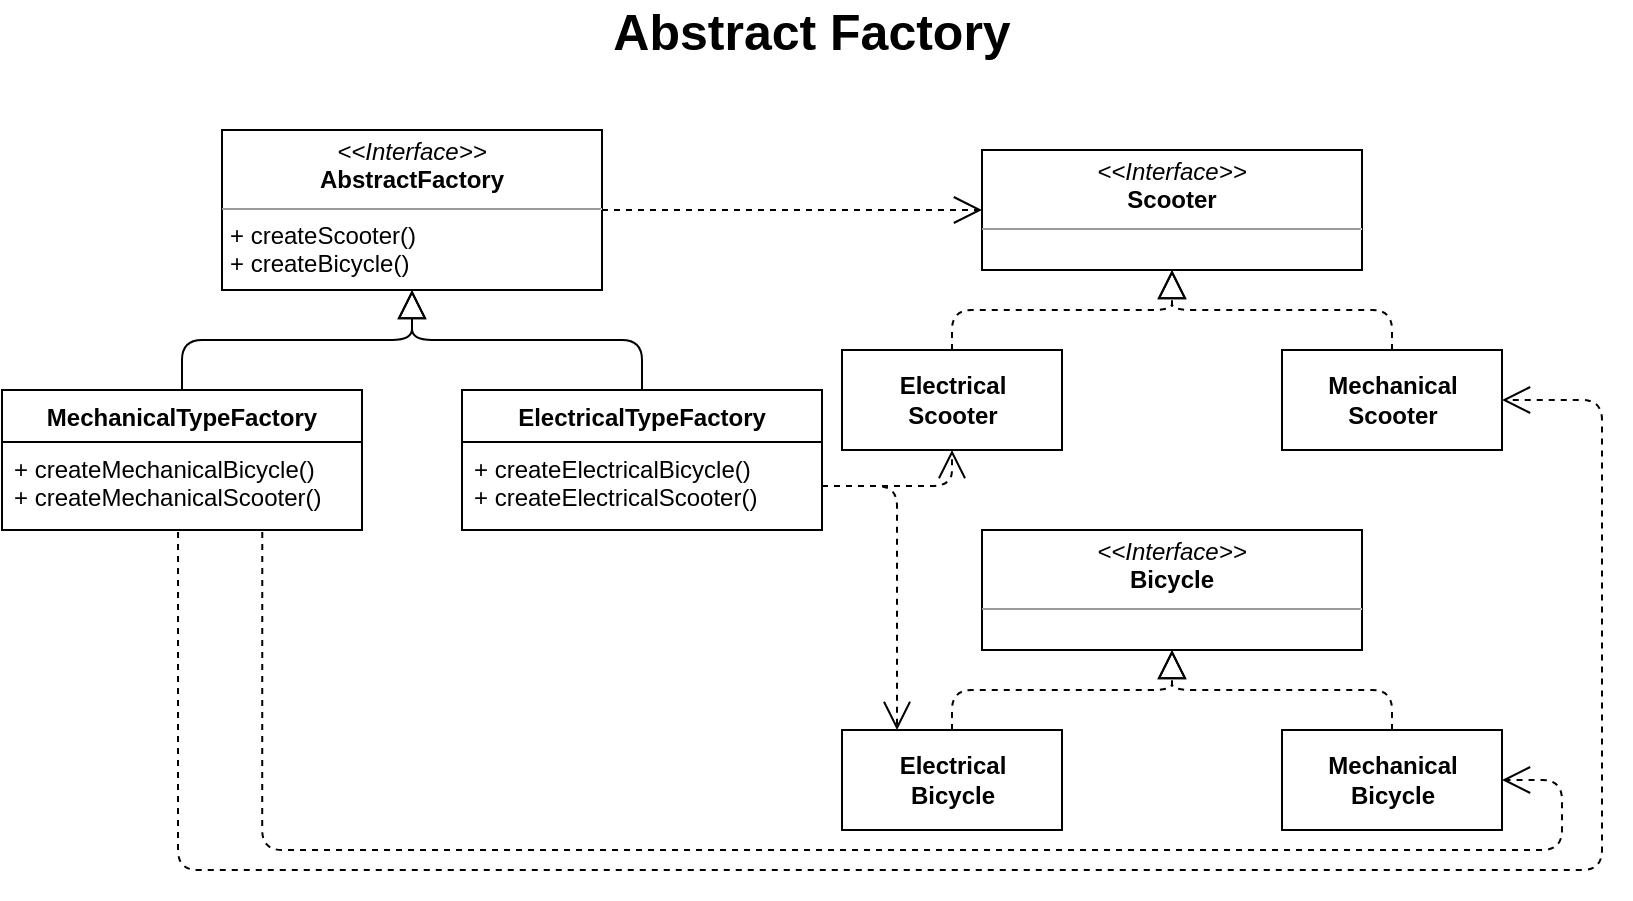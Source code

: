 <mxfile version="14.9.3" type="github" pages="5">
  <diagram name="Abstract Factory" id="c4acf3e9-155e-7222-9cf6-157b1a14988f">
    <mxGraphModel dx="1903" dy="774" grid="1" gridSize="10" guides="1" tooltips="1" connect="1" arrows="1" fold="1" page="1" pageScale="1" pageWidth="850" pageHeight="1100" background="none" math="0" shadow="0">
      <root>
        <mxCell id="0" />
        <mxCell id="1" parent="0" />
        <mxCell id="k-ADZDzj_pYLfuHxlR_S-1" value="&lt;p style=&quot;margin: 0px ; margin-top: 4px ; text-align: center&quot;&gt;&lt;i&gt;&amp;lt;&amp;lt;Interface&amp;gt;&amp;gt;&lt;/i&gt;&lt;br&gt;&lt;span style=&quot;text-align: left&quot;&gt;&lt;b&gt;Scooter&lt;/b&gt;&lt;/span&gt;&lt;br&gt;&lt;/p&gt;&lt;hr size=&quot;1&quot;&gt;&lt;p style=&quot;margin: 0px ; margin-left: 4px&quot;&gt;&lt;br&gt;&lt;/p&gt;" style="verticalAlign=top;align=left;overflow=fill;fontSize=12;fontFamily=Helvetica;html=1;" vertex="1" parent="1">
          <mxGeometry x="520" y="110" width="190" height="60" as="geometry" />
        </mxCell>
        <mxCell id="k-ADZDzj_pYLfuHxlR_S-2" value="&lt;b&gt;Electrical&lt;br&gt;Scooter&lt;/b&gt;" style="html=1;" vertex="1" parent="1">
          <mxGeometry x="450" y="210" width="110" height="50" as="geometry" />
        </mxCell>
        <mxCell id="k-ADZDzj_pYLfuHxlR_S-3" value="&lt;b&gt;Mechanical&lt;br&gt;Scooter&lt;/b&gt;" style="html=1;" vertex="1" parent="1">
          <mxGeometry x="670" y="210" width="110" height="50" as="geometry" />
        </mxCell>
        <mxCell id="k-ADZDzj_pYLfuHxlR_S-4" value="" style="endArrow=block;dashed=1;endFill=0;endSize=12;html=1;entryX=0.5;entryY=1;entryDx=0;entryDy=0;exitX=0.5;exitY=0;exitDx=0;exitDy=0;edgeStyle=orthogonalEdgeStyle;" edge="1" parent="1" source="k-ADZDzj_pYLfuHxlR_S-2" target="k-ADZDzj_pYLfuHxlR_S-1">
          <mxGeometry width="160" relative="1" as="geometry">
            <mxPoint x="350" y="200" as="sourcePoint" />
            <mxPoint x="510" y="200" as="targetPoint" />
          </mxGeometry>
        </mxCell>
        <mxCell id="k-ADZDzj_pYLfuHxlR_S-5" value="" style="endArrow=block;dashed=1;endFill=0;endSize=12;html=1;entryX=0.5;entryY=1;entryDx=0;entryDy=0;exitX=0.5;exitY=0;exitDx=0;exitDy=0;edgeStyle=orthogonalEdgeStyle;" edge="1" parent="1" source="k-ADZDzj_pYLfuHxlR_S-3" target="k-ADZDzj_pYLfuHxlR_S-1">
          <mxGeometry width="160" relative="1" as="geometry">
            <mxPoint x="525" y="220" as="sourcePoint" />
            <mxPoint x="625" y="180" as="targetPoint" />
          </mxGeometry>
        </mxCell>
        <mxCell id="k-ADZDzj_pYLfuHxlR_S-8" value="MechanicalTypeFactory" style="swimlane;fontStyle=1;align=center;verticalAlign=top;childLayout=stackLayout;horizontal=1;startSize=26;horizontalStack=0;resizeParent=1;resizeParentMax=0;resizeLast=0;collapsible=1;marginBottom=0;" vertex="1" parent="1">
          <mxGeometry x="30" y="230" width="180" height="70" as="geometry" />
        </mxCell>
        <mxCell id="k-ADZDzj_pYLfuHxlR_S-9" value="+ createMechanicalBicycle()&#xa;+ createMechanicalScooter()" style="text;strokeColor=none;fillColor=none;align=left;verticalAlign=top;spacingLeft=4;spacingRight=4;overflow=hidden;rotatable=0;points=[[0,0.5],[1,0.5]];portConstraint=eastwest;" vertex="1" parent="k-ADZDzj_pYLfuHxlR_S-8">
          <mxGeometry y="26" width="180" height="44" as="geometry" />
        </mxCell>
        <mxCell id="k-ADZDzj_pYLfuHxlR_S-10" value="ElectricalTypeFactory" style="swimlane;fontStyle=1;align=center;verticalAlign=top;childLayout=stackLayout;horizontal=1;startSize=26;horizontalStack=0;resizeParent=1;resizeParentMax=0;resizeLast=0;collapsible=1;marginBottom=0;" vertex="1" parent="1">
          <mxGeometry x="260" y="230" width="180" height="70" as="geometry" />
        </mxCell>
        <mxCell id="k-ADZDzj_pYLfuHxlR_S-11" value="+ createElectricalBicycle()&#xa;+ createElectricalScooter()" style="text;strokeColor=none;fillColor=none;align=left;verticalAlign=top;spacingLeft=4;spacingRight=4;overflow=hidden;rotatable=0;points=[[0,0.5],[1,0.5]];portConstraint=eastwest;" vertex="1" parent="k-ADZDzj_pYLfuHxlR_S-10">
          <mxGeometry y="26" width="180" height="44" as="geometry" />
        </mxCell>
        <mxCell id="k-ADZDzj_pYLfuHxlR_S-12" value="" style="endArrow=block;dashed=0;endFill=0;endSize=12;html=1;entryX=0.5;entryY=1;entryDx=0;entryDy=0;exitX=0.5;exitY=0;exitDx=0;exitDy=0;edgeStyle=orthogonalEdgeStyle;" edge="1" parent="1" source="k-ADZDzj_pYLfuHxlR_S-8" target="k-ADZDzj_pYLfuHxlR_S-21">
          <mxGeometry width="160" relative="1" as="geometry">
            <mxPoint x="170" y="200" as="sourcePoint" />
            <mxPoint x="240" y="170" as="targetPoint" />
          </mxGeometry>
        </mxCell>
        <mxCell id="k-ADZDzj_pYLfuHxlR_S-13" value="" style="endArrow=block;dashed=0;endFill=0;endSize=12;html=1;entryX=0.5;entryY=1;entryDx=0;entryDy=0;exitX=0.5;exitY=0;exitDx=0;exitDy=0;edgeStyle=orthogonalEdgeStyle;" edge="1" parent="1" source="k-ADZDzj_pYLfuHxlR_S-10" target="k-ADZDzj_pYLfuHxlR_S-21">
          <mxGeometry width="160" relative="1" as="geometry">
            <mxPoint x="130" y="240" as="sourcePoint" />
            <mxPoint x="240" y="170" as="targetPoint" />
          </mxGeometry>
        </mxCell>
        <mxCell id="k-ADZDzj_pYLfuHxlR_S-14" value="" style="endArrow=open;endSize=12;dashed=1;html=1;entryX=0;entryY=0.5;entryDx=0;entryDy=0;exitX=1;exitY=0.5;exitDx=0;exitDy=0;" edge="1" parent="1" source="k-ADZDzj_pYLfuHxlR_S-21" target="k-ADZDzj_pYLfuHxlR_S-1">
          <mxGeometry width="160" relative="1" as="geometry">
            <mxPoint x="320" y="140.06" as="sourcePoint" />
            <mxPoint x="470" y="160" as="targetPoint" />
          </mxGeometry>
        </mxCell>
        <mxCell id="k-ADZDzj_pYLfuHxlR_S-15" value="&lt;span style=&quot;font-size: 25px&quot;&gt;&lt;b&gt;Abstract Factory&lt;/b&gt;&lt;/span&gt;" style="text;html=1;strokeColor=none;fillColor=none;align=center;verticalAlign=middle;whiteSpace=wrap;rounded=0;" vertex="1" parent="1">
          <mxGeometry x="330" y="40" width="210" height="20" as="geometry" />
        </mxCell>
        <mxCell id="k-ADZDzj_pYLfuHxlR_S-16" value="&lt;p style=&quot;margin: 0px ; margin-top: 4px ; text-align: center&quot;&gt;&lt;i&gt;&amp;lt;&amp;lt;Interface&amp;gt;&amp;gt;&lt;/i&gt;&lt;br&gt;&lt;span style=&quot;text-align: left&quot;&gt;&lt;b&gt;Bicycle&lt;/b&gt;&lt;/span&gt;&lt;br&gt;&lt;/p&gt;&lt;hr size=&quot;1&quot;&gt;&lt;p style=&quot;margin: 0px ; margin-left: 4px&quot;&gt;&lt;br&gt;&lt;/p&gt;" style="verticalAlign=top;align=left;overflow=fill;fontSize=12;fontFamily=Helvetica;html=1;" vertex="1" parent="1">
          <mxGeometry x="520" y="300" width="190" height="60" as="geometry" />
        </mxCell>
        <mxCell id="k-ADZDzj_pYLfuHxlR_S-17" value="&lt;b&gt;Electrical&lt;br&gt;&lt;/b&gt;&lt;b style=&quot;text-align: left&quot;&gt;Bicycle&lt;/b&gt;&lt;b&gt;&lt;br&gt;&lt;/b&gt;" style="html=1;" vertex="1" parent="1">
          <mxGeometry x="450" y="400" width="110" height="50" as="geometry" />
        </mxCell>
        <mxCell id="k-ADZDzj_pYLfuHxlR_S-18" value="&lt;b&gt;Mechanical&lt;br&gt;&lt;/b&gt;&lt;b style=&quot;text-align: left&quot;&gt;Bicycle&lt;/b&gt;&lt;b&gt;&lt;br&gt;&lt;/b&gt;" style="html=1;" vertex="1" parent="1">
          <mxGeometry x="670" y="400" width="110" height="50" as="geometry" />
        </mxCell>
        <mxCell id="k-ADZDzj_pYLfuHxlR_S-19" value="" style="endArrow=block;dashed=1;endFill=0;endSize=12;html=1;entryX=0.5;entryY=1;entryDx=0;entryDy=0;exitX=0.5;exitY=0;exitDx=0;exitDy=0;edgeStyle=orthogonalEdgeStyle;" edge="1" parent="1" source="k-ADZDzj_pYLfuHxlR_S-17" target="k-ADZDzj_pYLfuHxlR_S-16">
          <mxGeometry width="160" relative="1" as="geometry">
            <mxPoint x="350" y="390" as="sourcePoint" />
            <mxPoint x="510" y="390" as="targetPoint" />
          </mxGeometry>
        </mxCell>
        <mxCell id="k-ADZDzj_pYLfuHxlR_S-20" value="" style="endArrow=block;dashed=1;endFill=0;endSize=12;html=1;entryX=0.5;entryY=1;entryDx=0;entryDy=0;exitX=0.5;exitY=0;exitDx=0;exitDy=0;edgeStyle=orthogonalEdgeStyle;" edge="1" parent="1" source="k-ADZDzj_pYLfuHxlR_S-18" target="k-ADZDzj_pYLfuHxlR_S-16">
          <mxGeometry width="160" relative="1" as="geometry">
            <mxPoint x="525" y="410" as="sourcePoint" />
            <mxPoint x="625" y="370" as="targetPoint" />
          </mxGeometry>
        </mxCell>
        <mxCell id="k-ADZDzj_pYLfuHxlR_S-21" value="&lt;p style=&quot;margin: 0px ; margin-top: 4px ; text-align: center&quot;&gt;&lt;i&gt;&amp;lt;&amp;lt;Interface&amp;gt;&amp;gt;&lt;/i&gt;&lt;br&gt;&lt;span style=&quot;text-align: left&quot;&gt;&lt;b&gt;AbstractFactory&lt;/b&gt;&lt;/span&gt;&lt;br&gt;&lt;/p&gt;&lt;hr size=&quot;1&quot;&gt;&lt;p style=&quot;margin: 0px ; margin-left: 4px&quot;&gt;+ createScooter()&lt;br&gt;&lt;/p&gt;&lt;p style=&quot;margin: 0px ; margin-left: 4px&quot;&gt;+ createBicycle()&lt;br&gt;&lt;/p&gt;" style="verticalAlign=top;align=left;overflow=fill;fontSize=12;fontFamily=Helvetica;html=1;" vertex="1" parent="1">
          <mxGeometry x="140" y="100" width="190" height="80" as="geometry" />
        </mxCell>
        <mxCell id="k-ADZDzj_pYLfuHxlR_S-22" value="" style="endArrow=open;endSize=12;dashed=1;html=1;entryX=0.5;entryY=1;entryDx=0;entryDy=0;exitX=1;exitY=0.5;exitDx=0;exitDy=0;edgeStyle=orthogonalEdgeStyle;" edge="1" parent="1" source="k-ADZDzj_pYLfuHxlR_S-11" target="k-ADZDzj_pYLfuHxlR_S-2">
          <mxGeometry width="160" relative="1" as="geometry">
            <mxPoint x="290" y="320" as="sourcePoint" />
            <mxPoint x="480" y="320" as="targetPoint" />
          </mxGeometry>
        </mxCell>
        <mxCell id="k-ADZDzj_pYLfuHxlR_S-23" value="" style="endArrow=open;endSize=12;dashed=1;html=1;entryX=0.25;entryY=0;entryDx=0;entryDy=0;exitX=1;exitY=0.5;exitDx=0;exitDy=0;edgeStyle=orthogonalEdgeStyle;" edge="1" parent="1" source="k-ADZDzj_pYLfuHxlR_S-11" target="k-ADZDzj_pYLfuHxlR_S-17">
          <mxGeometry width="160" relative="1" as="geometry">
            <mxPoint x="450" y="288" as="sourcePoint" />
            <mxPoint x="515" y="270" as="targetPoint" />
          </mxGeometry>
        </mxCell>
        <mxCell id="k-ADZDzj_pYLfuHxlR_S-24" value="" style="endArrow=open;endSize=12;dashed=1;html=1;exitX=0.489;exitY=1.023;exitDx=0;exitDy=0;edgeStyle=orthogonalEdgeStyle;exitPerimeter=0;entryX=1;entryY=0.5;entryDx=0;entryDy=0;" edge="1" parent="1" source="k-ADZDzj_pYLfuHxlR_S-9" target="k-ADZDzj_pYLfuHxlR_S-3">
          <mxGeometry width="160" relative="1" as="geometry">
            <mxPoint x="110" y="320" as="sourcePoint" />
            <mxPoint x="800" y="240" as="targetPoint" />
            <Array as="points">
              <mxPoint x="118" y="470" />
              <mxPoint x="830" y="470" />
              <mxPoint x="830" y="235" />
            </Array>
          </mxGeometry>
        </mxCell>
        <mxCell id="k-ADZDzj_pYLfuHxlR_S-25" value="" style="endArrow=open;endSize=12;dashed=1;html=1;edgeStyle=orthogonalEdgeStyle;entryX=1;entryY=0.5;entryDx=0;entryDy=0;exitX=0.723;exitY=1.023;exitDx=0;exitDy=0;exitPerimeter=0;" edge="1" parent="1" source="k-ADZDzj_pYLfuHxlR_S-9" target="k-ADZDzj_pYLfuHxlR_S-18">
          <mxGeometry width="160" relative="1" as="geometry">
            <mxPoint x="160" y="310" as="sourcePoint" />
            <mxPoint x="790" y="245" as="targetPoint" />
            <Array as="points">
              <mxPoint x="160" y="460" />
              <mxPoint x="810" y="460" />
              <mxPoint x="810" y="425" />
            </Array>
          </mxGeometry>
        </mxCell>
      </root>
    </mxGraphModel>
  </diagram>
  <diagram id="Svipk-x8OSGcu9Js8fru" name="Builder">
    <mxGraphModel dx="1332" dy="542" grid="1" gridSize="10" guides="1" tooltips="1" connect="1" arrows="1" fold="1" page="1" pageScale="1" pageWidth="850" pageHeight="1100" math="0" shadow="0">
      <root>
        <mxCell id="K4EH5ydkyuwT2IJZEQ6V-0" />
        <mxCell id="K4EH5ydkyuwT2IJZEQ6V-1" parent="K4EH5ydkyuwT2IJZEQ6V-0" />
        <mxCell id="2BOb4p7A5-LsEQxFkj8q-2" value="&lt;b&gt;Scooter&lt;/b&gt;" style="html=1;" vertex="1" parent="K4EH5ydkyuwT2IJZEQ6V-1">
          <mxGeometry x="165" y="360" width="110" height="50" as="geometry" />
        </mxCell>
        <mxCell id="2BOb4p7A5-LsEQxFkj8q-12" value="&lt;span style=&quot;font-size: 25px&quot;&gt;&lt;b&gt;Builder&lt;/b&gt;&lt;/span&gt;" style="text;html=1;strokeColor=none;fillColor=none;align=center;verticalAlign=middle;whiteSpace=wrap;rounded=0;" vertex="1" parent="K4EH5ydkyuwT2IJZEQ6V-1">
          <mxGeometry x="330" y="40" width="210" height="20" as="geometry" />
        </mxCell>
        <mxCell id="2BOb4p7A5-LsEQxFkj8q-23" value="Director" style="swimlane;fontStyle=1;align=center;verticalAlign=top;childLayout=stackLayout;horizontal=1;startSize=26;horizontalStack=0;resizeParent=1;resizeParentMax=0;resizeLast=0;collapsible=1;marginBottom=0;" vertex="1" parent="K4EH5ydkyuwT2IJZEQ6V-1">
          <mxGeometry x="580" y="105" width="180" height="70" as="geometry" />
        </mxCell>
        <mxCell id="2BOb4p7A5-LsEQxFkj8q-24" value="+ constructToyotaScooter()&#xa;+ constructBlackMamba()" style="text;strokeColor=none;fillColor=none;align=left;verticalAlign=top;spacingLeft=4;spacingRight=4;overflow=hidden;rotatable=0;points=[[0,0.5],[1,0.5]];portConstraint=eastwest;" vertex="1" parent="2BOb4p7A5-LsEQxFkj8q-23">
          <mxGeometry y="26" width="180" height="44" as="geometry" />
        </mxCell>
        <mxCell id="2BOb4p7A5-LsEQxFkj8q-27" value="&lt;p style=&quot;margin: 0px ; margin-top: 4px ; text-align: center&quot;&gt;&lt;i&gt;&amp;lt;&amp;lt;Interface&amp;gt;&amp;gt;&lt;/i&gt;&lt;br&gt;&lt;span style=&quot;text-align: left&quot;&gt;&lt;b&gt;Buider&lt;/b&gt;&lt;/span&gt;&lt;br&gt;&lt;/p&gt;&lt;hr size=&quot;1&quot;&gt;&lt;p style=&quot;margin: 0px ; margin-left: 4px&quot;&gt;+ setBrand()&lt;br style=&quot;padding: 0px ; margin: 0px&quot;&gt;+ setWheels()&lt;br style=&quot;padding: 0px ; margin: 0px&quot;&gt;+ setScooterType()&lt;br style=&quot;padding: 0px ; margin: 0px&quot;&gt;+ setScooterColor()&lt;br style=&quot;padding: 0px ; margin: 0px&quot;&gt;+ getScooter()&lt;br&gt;&lt;/p&gt;" style="verticalAlign=top;align=left;overflow=fill;fontSize=12;fontFamily=Helvetica;html=1;" vertex="1" parent="K4EH5ydkyuwT2IJZEQ6V-1">
          <mxGeometry x="340" y="90" width="190" height="130" as="geometry" />
        </mxCell>
        <mxCell id="2BOb4p7A5-LsEQxFkj8q-31" value="ScooterBuilder" style="swimlane;fontStyle=1;align=center;verticalAlign=top;childLayout=stackLayout;horizontal=1;startSize=26;horizontalStack=0;resizeParent=1;resizeParentMax=0;resizeLast=0;collapsible=1;marginBottom=0;" vertex="1" parent="K4EH5ydkyuwT2IJZEQ6V-1">
          <mxGeometry x="140" y="175" width="160" height="150" as="geometry" />
        </mxCell>
        <mxCell id="2BOb4p7A5-LsEQxFkj8q-32" value="- scooter: Scooter" style="text;strokeColor=none;fillColor=none;align=left;verticalAlign=top;spacingLeft=4;spacingRight=4;overflow=hidden;rotatable=0;points=[[0,0.5],[1,0.5]];portConstraint=eastwest;" vertex="1" parent="2BOb4p7A5-LsEQxFkj8q-31">
          <mxGeometry y="26" width="160" height="26" as="geometry" />
        </mxCell>
        <mxCell id="2BOb4p7A5-LsEQxFkj8q-33" value="" style="line;strokeWidth=1;fillColor=none;align=left;verticalAlign=middle;spacingTop=-1;spacingLeft=3;spacingRight=3;rotatable=0;labelPosition=right;points=[];portConstraint=eastwest;" vertex="1" parent="2BOb4p7A5-LsEQxFkj8q-31">
          <mxGeometry y="52" width="160" height="8" as="geometry" />
        </mxCell>
        <mxCell id="2BOb4p7A5-LsEQxFkj8q-34" value="+ setBrand()&#xa;+ setWheels()&#xa;+ setScooterType()&#xa;+ setScooterColor()&#xa;+ getScooter()" style="text;strokeColor=none;fillColor=none;align=left;verticalAlign=top;spacingLeft=4;spacingRight=4;overflow=hidden;rotatable=0;points=[[0,0.5],[1,0.5]];portConstraint=eastwest;" vertex="1" parent="2BOb4p7A5-LsEQxFkj8q-31">
          <mxGeometry y="60" width="160" height="90" as="geometry" />
        </mxCell>
        <mxCell id="2BOb4p7A5-LsEQxFkj8q-36" value="" style="endArrow=open;endFill=1;endSize=12;html=1;entryX=0.5;entryY=0;entryDx=0;entryDy=0;exitX=0.496;exitY=0.996;exitDx=0;exitDy=0;exitPerimeter=0;" edge="1" parent="K4EH5ydkyuwT2IJZEQ6V-1" source="2BOb4p7A5-LsEQxFkj8q-34" target="2BOb4p7A5-LsEQxFkj8q-2">
          <mxGeometry width="160" relative="1" as="geometry">
            <mxPoint x="220" y="400" as="sourcePoint" />
            <mxPoint x="610" y="420" as="targetPoint" />
          </mxGeometry>
        </mxCell>
        <mxCell id="2BOb4p7A5-LsEQxFkj8q-37" value="" style="endArrow=block;dashed=1;endFill=0;endSize=12;html=1;entryX=0;entryY=0.25;entryDx=0;entryDy=0;exitX=0.5;exitY=0;exitDx=0;exitDy=0;edgeStyle=orthogonalEdgeStyle;" edge="1" parent="K4EH5ydkyuwT2IJZEQ6V-1" source="2BOb4p7A5-LsEQxFkj8q-31" target="2BOb4p7A5-LsEQxFkj8q-27">
          <mxGeometry width="160" relative="1" as="geometry">
            <mxPoint x="610" y="280" as="sourcePoint" />
            <mxPoint x="770" y="280" as="targetPoint" />
          </mxGeometry>
        </mxCell>
        <mxCell id="2BOb4p7A5-LsEQxFkj8q-38" value="" style="endArrow=open;endFill=1;endSize=12;html=1;entryX=1;entryY=0.25;entryDx=0;entryDy=0;exitX=0;exitY=0.25;exitDx=0;exitDy=0;" edge="1" parent="K4EH5ydkyuwT2IJZEQ6V-1" source="2BOb4p7A5-LsEQxFkj8q-23" target="2BOb4p7A5-LsEQxFkj8q-27">
          <mxGeometry width="160" relative="1" as="geometry">
            <mxPoint x="560" y="123" as="sourcePoint" />
            <mxPoint x="230" y="430" as="targetPoint" />
          </mxGeometry>
        </mxCell>
      </root>
    </mxGraphModel>
  </diagram>
  <diagram id="MaCqoC3K-G2AlwnfR-V4" name="Factory Method">
    <mxGraphModel dx="1332" dy="542" grid="1" gridSize="10" guides="1" tooltips="1" connect="1" arrows="1" fold="1" page="1" pageScale="1" pageWidth="850" pageHeight="1100" math="0" shadow="0">
      <root>
        <mxCell id="TtsaoLJp0uNtPOPy8J0C-0" />
        <mxCell id="TtsaoLJp0uNtPOPy8J0C-1" parent="TtsaoLJp0uNtPOPy8J0C-0" />
        <mxCell id="SalfBSM_50r_KYWC8fBK-11" value="&lt;p style=&quot;margin: 0px ; margin-top: 4px ; text-align: center&quot;&gt;&lt;i&gt;&amp;lt;&amp;lt;Interface&amp;gt;&amp;gt;&lt;/i&gt;&lt;br&gt;&lt;span style=&quot;text-align: left&quot;&gt;&lt;b&gt;Vehicle&lt;/b&gt;&lt;/span&gt;&lt;br&gt;&lt;/p&gt;&lt;hr size=&quot;1&quot;&gt;&lt;p style=&quot;margin: 0px ; margin-left: 4px&quot;&gt;&lt;br&gt;&lt;/p&gt;" style="verticalAlign=top;align=left;overflow=fill;fontSize=12;fontFamily=Helvetica;html=1;" parent="TtsaoLJp0uNtPOPy8J0C-1" vertex="1">
          <mxGeometry x="550" y="110" width="190" height="60" as="geometry" />
        </mxCell>
        <mxCell id="SalfBSM_50r_KYWC8fBK-13" value="&lt;b&gt;Scooter&lt;/b&gt;" style="html=1;" parent="TtsaoLJp0uNtPOPy8J0C-1" vertex="1">
          <mxGeometry x="480" y="210" width="110" height="50" as="geometry" />
        </mxCell>
        <mxCell id="SalfBSM_50r_KYWC8fBK-14" value="&lt;b&gt;Bicycle&lt;/b&gt;" style="html=1;" parent="TtsaoLJp0uNtPOPy8J0C-1" vertex="1">
          <mxGeometry x="700" y="210" width="110" height="50" as="geometry" />
        </mxCell>
        <mxCell id="SalfBSM_50r_KYWC8fBK-19" value="" style="endArrow=block;dashed=1;endFill=0;endSize=12;html=1;entryX=0.5;entryY=1;entryDx=0;entryDy=0;exitX=0.5;exitY=0;exitDx=0;exitDy=0;edgeStyle=orthogonalEdgeStyle;" parent="TtsaoLJp0uNtPOPy8J0C-1" source="SalfBSM_50r_KYWC8fBK-13" target="SalfBSM_50r_KYWC8fBK-11" edge="1">
          <mxGeometry width="160" relative="1" as="geometry">
            <mxPoint x="380" y="200" as="sourcePoint" />
            <mxPoint x="540" y="200" as="targetPoint" />
          </mxGeometry>
        </mxCell>
        <mxCell id="SalfBSM_50r_KYWC8fBK-20" value="" style="endArrow=block;dashed=1;endFill=0;endSize=12;html=1;entryX=0.5;entryY=1;entryDx=0;entryDy=0;exitX=0.5;exitY=0;exitDx=0;exitDy=0;edgeStyle=orthogonalEdgeStyle;" parent="TtsaoLJp0uNtPOPy8J0C-1" source="SalfBSM_50r_KYWC8fBK-14" target="SalfBSM_50r_KYWC8fBK-11" edge="1">
          <mxGeometry width="160" relative="1" as="geometry">
            <mxPoint x="555" y="220" as="sourcePoint" />
            <mxPoint x="655" y="180" as="targetPoint" />
          </mxGeometry>
        </mxCell>
        <mxCell id="SalfBSM_50r_KYWC8fBK-21" value="ScooterFactory" style="swimlane;fontStyle=1;align=center;verticalAlign=top;childLayout=stackLayout;horizontal=1;startSize=26;horizontalStack=0;resizeParent=1;resizeParentMax=0;resizeLast=0;collapsible=1;marginBottom=0;" parent="TtsaoLJp0uNtPOPy8J0C-1" vertex="1">
          <mxGeometry x="190" y="114" width="160" height="56" as="geometry" />
        </mxCell>
        <mxCell id="SalfBSM_50r_KYWC8fBK-22" value="+ createScooter()" style="text;strokeColor=none;fillColor=none;align=left;verticalAlign=top;spacingLeft=4;spacingRight=4;overflow=hidden;rotatable=0;points=[[0,0.5],[1,0.5]];portConstraint=eastwest;" parent="SalfBSM_50r_KYWC8fBK-21" vertex="1">
          <mxGeometry y="26" width="160" height="30" as="geometry" />
        </mxCell>
        <mxCell id="SalfBSM_50r_KYWC8fBK-23" value="BicycleFactory" style="swimlane;fontStyle=1;align=center;verticalAlign=top;childLayout=stackLayout;horizontal=1;startSize=26;horizontalStack=0;resizeParent=1;resizeParentMax=0;resizeLast=0;collapsible=1;marginBottom=0;" parent="TtsaoLJp0uNtPOPy8J0C-1" vertex="1">
          <mxGeometry x="60" y="230" width="180" height="60" as="geometry" />
        </mxCell>
        <mxCell id="SalfBSM_50r_KYWC8fBK-24" value="+ createVehicle()" style="text;strokeColor=none;fillColor=none;align=left;verticalAlign=top;spacingLeft=4;spacingRight=4;overflow=hidden;rotatable=0;points=[[0,0.5],[1,0.5]];portConstraint=eastwest;" parent="SalfBSM_50r_KYWC8fBK-23" vertex="1">
          <mxGeometry y="26" width="180" height="34" as="geometry" />
        </mxCell>
        <mxCell id="SalfBSM_50r_KYWC8fBK-25" value="ScooterFactory" style="swimlane;fontStyle=1;align=center;verticalAlign=top;childLayout=stackLayout;horizontal=1;startSize=26;horizontalStack=0;resizeParent=1;resizeParentMax=0;resizeLast=0;collapsible=1;marginBottom=0;" parent="TtsaoLJp0uNtPOPy8J0C-1" vertex="1">
          <mxGeometry x="290" y="230" width="180" height="60" as="geometry" />
        </mxCell>
        <mxCell id="SalfBSM_50r_KYWC8fBK-26" value="+ createVehicle()" style="text;strokeColor=none;fillColor=none;align=left;verticalAlign=top;spacingLeft=4;spacingRight=4;overflow=hidden;rotatable=0;points=[[0,0.5],[1,0.5]];portConstraint=eastwest;" parent="SalfBSM_50r_KYWC8fBK-25" vertex="1">
          <mxGeometry y="26" width="180" height="34" as="geometry" />
        </mxCell>
        <mxCell id="SalfBSM_50r_KYWC8fBK-31" value="" style="endArrow=block;dashed=0;endFill=0;endSize=12;html=1;entryX=0.5;entryY=1;entryDx=0;entryDy=0;exitX=0.5;exitY=0;exitDx=0;exitDy=0;edgeStyle=orthogonalEdgeStyle;" parent="TtsaoLJp0uNtPOPy8J0C-1" source="SalfBSM_50r_KYWC8fBK-23" target="SalfBSM_50r_KYWC8fBK-21" edge="1">
          <mxGeometry width="160" relative="1" as="geometry">
            <mxPoint x="200" y="200" as="sourcePoint" />
            <mxPoint x="360" y="200" as="targetPoint" />
          </mxGeometry>
        </mxCell>
        <mxCell id="SalfBSM_50r_KYWC8fBK-32" value="" style="endArrow=block;dashed=0;endFill=0;endSize=12;html=1;entryX=0.5;entryY=1;entryDx=0;entryDy=0;exitX=0.5;exitY=0;exitDx=0;exitDy=0;edgeStyle=orthogonalEdgeStyle;" parent="TtsaoLJp0uNtPOPy8J0C-1" source="SalfBSM_50r_KYWC8fBK-25" target="SalfBSM_50r_KYWC8fBK-21" edge="1">
          <mxGeometry width="160" relative="1" as="geometry">
            <mxPoint x="160" y="240" as="sourcePoint" />
            <mxPoint x="270" y="176" as="targetPoint" />
          </mxGeometry>
        </mxCell>
        <mxCell id="SalfBSM_50r_KYWC8fBK-36" value="" style="endArrow=open;endSize=12;dashed=1;html=1;entryX=0;entryY=0.5;entryDx=0;entryDy=0;exitX=1;exitY=0.002;exitDx=0;exitDy=0;exitPerimeter=0;" parent="TtsaoLJp0uNtPOPy8J0C-1" source="SalfBSM_50r_KYWC8fBK-22" target="SalfBSM_50r_KYWC8fBK-11" edge="1">
          <mxGeometry width="160" relative="1" as="geometry">
            <mxPoint x="390" y="224" as="sourcePoint" />
            <mxPoint x="500" y="160" as="targetPoint" />
          </mxGeometry>
        </mxCell>
        <mxCell id="SalfBSM_50r_KYWC8fBK-39" value="&lt;font size=&quot;1&quot;&gt;&lt;b style=&quot;font-size: 25px&quot;&gt;Factory Method&lt;/b&gt;&lt;/font&gt;" style="text;html=1;strokeColor=none;fillColor=none;align=center;verticalAlign=middle;whiteSpace=wrap;rounded=0;" parent="TtsaoLJp0uNtPOPy8J0C-1" vertex="1">
          <mxGeometry x="330" y="40" width="190" height="20" as="geometry" />
        </mxCell>
      </root>
    </mxGraphModel>
  </diagram>
  <diagram id="WrU60CYk25x6iUcZn2zx" name="Prototype">
    <mxGraphModel dx="1332" dy="542" grid="1" gridSize="10" guides="1" tooltips="1" connect="1" arrows="1" fold="1" page="1" pageScale="1" pageWidth="850" pageHeight="1100" math="0" shadow="0">
      <root>
        <mxCell id="xfMzOjdkBIME0fWs6_Vc-0" />
        <mxCell id="xfMzOjdkBIME0fWs6_Vc-1" parent="xfMzOjdkBIME0fWs6_Vc-0" />
        <mxCell id="Cj0bx-NWvYta-aEyHe8h-1" value="&lt;p style=&quot;margin: 0px ; margin-top: 4px ; text-align: center&quot;&gt;&lt;i&gt;&amp;lt;&amp;lt;Interface&amp;gt;&amp;gt;&lt;/i&gt;&lt;br&gt;&lt;span style=&quot;text-align: left&quot;&gt;&lt;b&gt;Scooter&lt;/b&gt;&lt;/span&gt;&lt;br&gt;&lt;/p&gt;&lt;hr size=&quot;1&quot;&gt;&lt;p style=&quot;margin: 0px ; margin-left: 4px&quot;&gt;+ copy()&lt;br&gt;&lt;/p&gt;" style="verticalAlign=top;align=left;overflow=fill;fontSize=12;fontFamily=Helvetica;html=1;" vertex="1" parent="xfMzOjdkBIME0fWs6_Vc-1">
          <mxGeometry x="330" y="90" width="190" height="80" as="geometry" />
        </mxCell>
        <mxCell id="Cj0bx-NWvYta-aEyHe8h-2" value="Scooter" style="swimlane;fontStyle=1;align=center;verticalAlign=top;childLayout=stackLayout;horizontal=1;startSize=26;horizontalStack=0;resizeParent=1;resizeParentMax=0;resizeLast=0;collapsible=1;marginBottom=0;" vertex="1" parent="xfMzOjdkBIME0fWs6_Vc-1">
          <mxGeometry x="345" y="230" width="160" height="110" as="geometry" />
        </mxCell>
        <mxCell id="Cj0bx-NWvYta-aEyHe8h-3" value="- brand;&#xa;- wheels;" style="text;strokeColor=none;fillColor=none;align=left;verticalAlign=top;spacingLeft=4;spacingRight=4;overflow=hidden;rotatable=0;points=[[0,0.5],[1,0.5]];portConstraint=eastwest;" vertex="1" parent="Cj0bx-NWvYta-aEyHe8h-2">
          <mxGeometry y="26" width="160" height="34" as="geometry" />
        </mxCell>
        <mxCell id="Cj0bx-NWvYta-aEyHe8h-4" value="" style="line;strokeWidth=1;fillColor=none;align=left;verticalAlign=middle;spacingTop=-1;spacingLeft=3;spacingRight=3;rotatable=0;labelPosition=right;points=[];portConstraint=eastwest;" vertex="1" parent="Cj0bx-NWvYta-aEyHe8h-2">
          <mxGeometry y="60" width="160" height="8" as="geometry" />
        </mxCell>
        <mxCell id="Cj0bx-NWvYta-aEyHe8h-5" value="+ Scooter();&#xa;+ copy();" style="text;strokeColor=none;fillColor=none;align=left;verticalAlign=top;spacingLeft=4;spacingRight=4;overflow=hidden;rotatable=0;points=[[0,0.5],[1,0.5]];portConstraint=eastwest;" vertex="1" parent="Cj0bx-NWvYta-aEyHe8h-2">
          <mxGeometry y="68" width="160" height="42" as="geometry" />
        </mxCell>
        <mxCell id="Cj0bx-NWvYta-aEyHe8h-7" value="" style="endArrow=block;dashed=1;endFill=0;endSize=12;html=1;entryX=0.5;entryY=1;entryDx=0;entryDy=0;exitX=0.5;exitY=0;exitDx=0;exitDy=0;edgeStyle=orthogonalEdgeStyle;" edge="1" parent="xfMzOjdkBIME0fWs6_Vc-1" source="Cj0bx-NWvYta-aEyHe8h-2" target="Cj0bx-NWvYta-aEyHe8h-1">
          <mxGeometry width="160" relative="1" as="geometry">
            <mxPoint x="600" y="280" as="sourcePoint" />
            <mxPoint x="760" y="280" as="targetPoint" />
          </mxGeometry>
        </mxCell>
        <mxCell id="-uavxMop8L6VSMowLtC--0" value="&lt;font size=&quot;1&quot;&gt;&lt;b style=&quot;font-size: 25px&quot;&gt;Prototype&lt;/b&gt;&lt;/font&gt;" style="text;html=1;strokeColor=none;fillColor=none;align=center;verticalAlign=middle;whiteSpace=wrap;rounded=0;" vertex="1" parent="xfMzOjdkBIME0fWs6_Vc-1">
          <mxGeometry x="330" y="40" width="190" height="20" as="geometry" />
        </mxCell>
      </root>
    </mxGraphModel>
  </diagram>
  <diagram id="OYyfgTfCXXCCYheqO48G" name="Singleton">
    <mxGraphModel dx="1332" dy="542" grid="1" gridSize="10" guides="1" tooltips="1" connect="1" arrows="1" fold="1" page="1" pageScale="1" pageWidth="850" pageHeight="1100" math="0" shadow="0">
      <root>
        <mxCell id="LXMlgBPtZJWpeBORt-nU-0" />
        <mxCell id="LXMlgBPtZJWpeBORt-nU-1" parent="LXMlgBPtZJWpeBORt-nU-0" />
      </root>
    </mxGraphModel>
  </diagram>
</mxfile>
